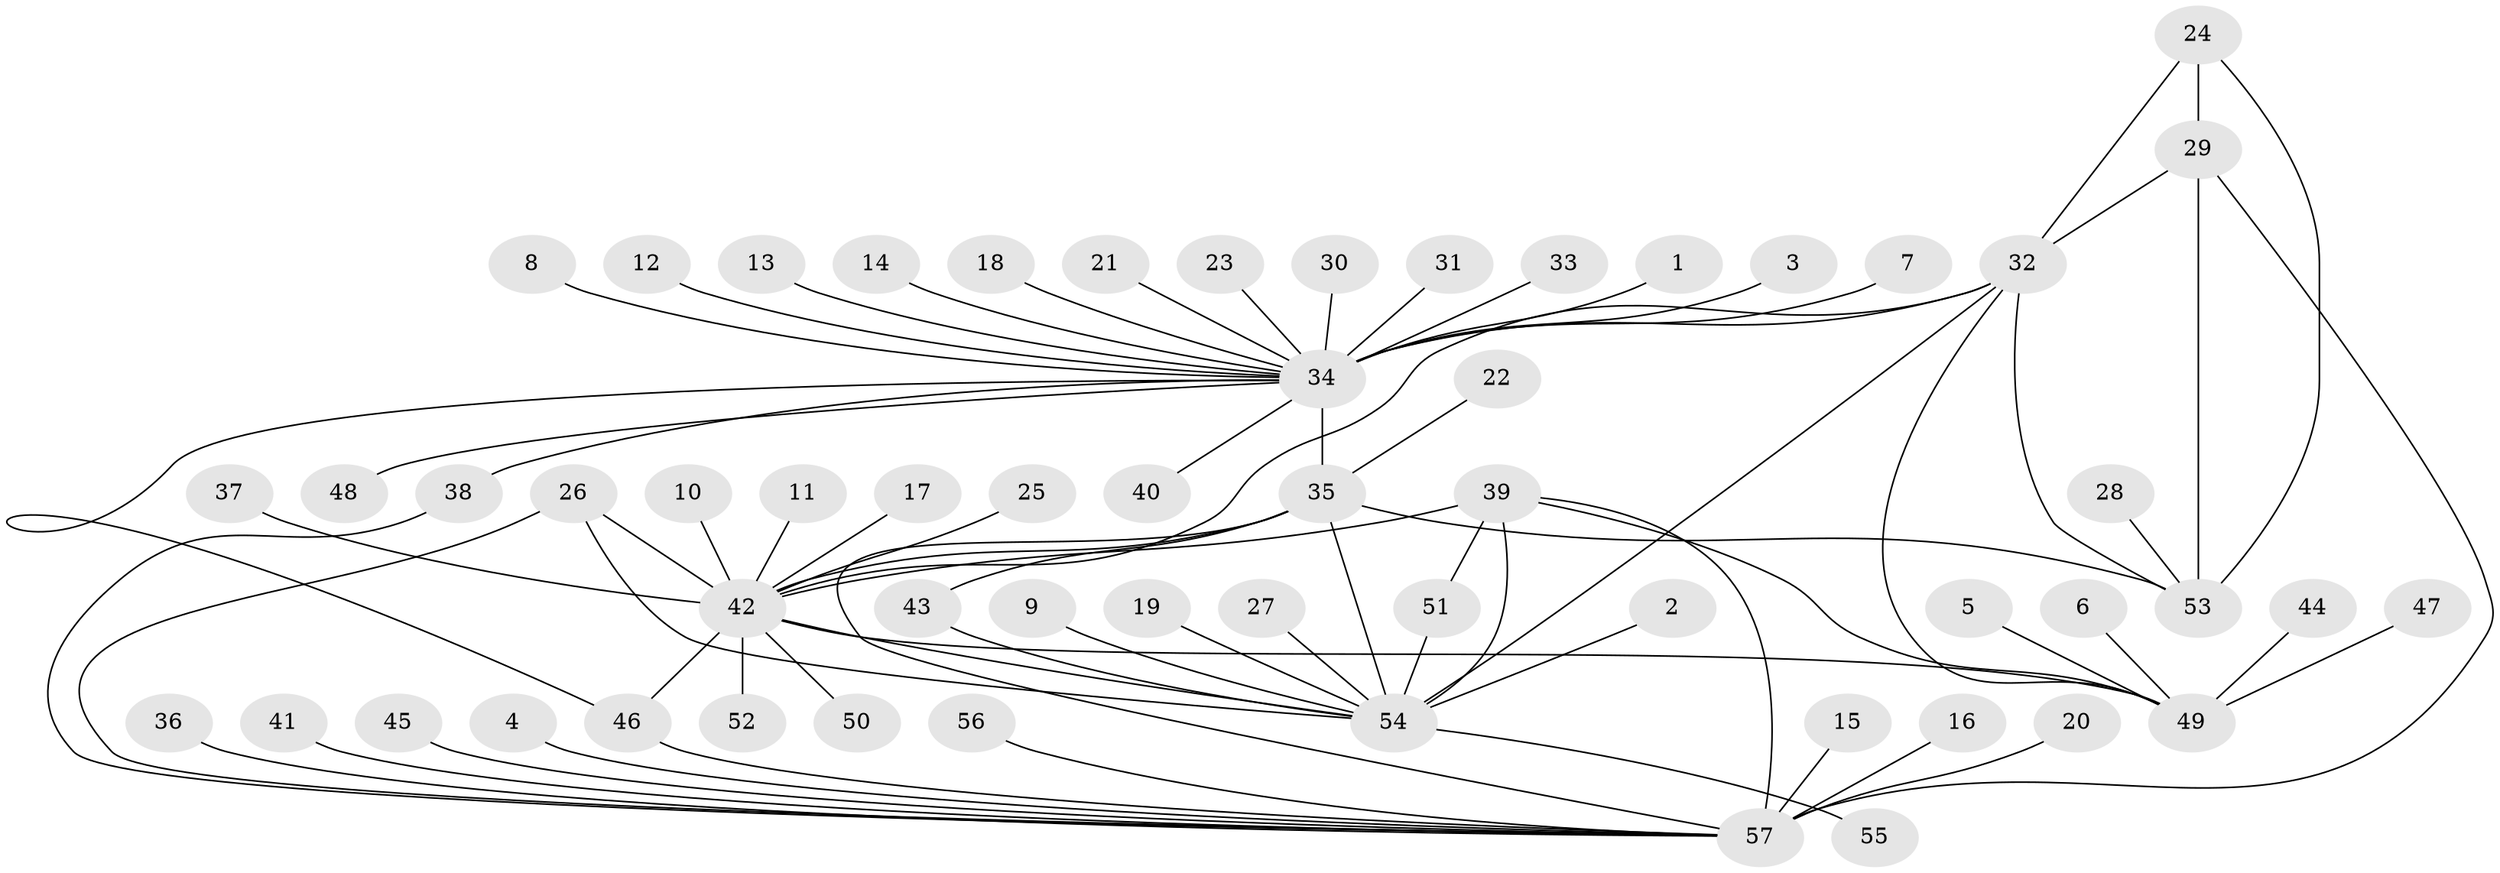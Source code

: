 // original degree distribution, {10: 0.06293706293706294, 7: 0.027972027972027972, 6: 0.013986013986013986, 9: 0.02097902097902098, 8: 0.04895104895104895, 13: 0.013986013986013986, 11: 0.027972027972027972, 15: 0.006993006993006993, 16: 0.006993006993006993, 14: 0.006993006993006993, 12: 0.006993006993006993, 3: 0.02097902097902098, 4: 0.006993006993006993, 1: 0.5874125874125874, 2: 0.13286713286713286, 5: 0.006993006993006993}
// Generated by graph-tools (version 1.1) at 2025/37/03/04/25 23:37:34]
// undirected, 57 vertices, 75 edges
graph export_dot {
  node [color=gray90,style=filled];
  1;
  2;
  3;
  4;
  5;
  6;
  7;
  8;
  9;
  10;
  11;
  12;
  13;
  14;
  15;
  16;
  17;
  18;
  19;
  20;
  21;
  22;
  23;
  24;
  25;
  26;
  27;
  28;
  29;
  30;
  31;
  32;
  33;
  34;
  35;
  36;
  37;
  38;
  39;
  40;
  41;
  42;
  43;
  44;
  45;
  46;
  47;
  48;
  49;
  50;
  51;
  52;
  53;
  54;
  55;
  56;
  57;
  1 -- 34 [weight=1.0];
  2 -- 54 [weight=1.0];
  3 -- 34 [weight=1.0];
  4 -- 57 [weight=1.0];
  5 -- 49 [weight=1.0];
  6 -- 49 [weight=1.0];
  7 -- 34 [weight=1.0];
  8 -- 34 [weight=1.0];
  9 -- 54 [weight=1.0];
  10 -- 42 [weight=1.0];
  11 -- 42 [weight=1.0];
  12 -- 34 [weight=1.0];
  13 -- 34 [weight=1.0];
  14 -- 34 [weight=1.0];
  15 -- 57 [weight=1.0];
  16 -- 57 [weight=1.0];
  17 -- 42 [weight=1.0];
  18 -- 34 [weight=1.0];
  19 -- 54 [weight=1.0];
  20 -- 57 [weight=1.0];
  21 -- 34 [weight=1.0];
  22 -- 35 [weight=1.0];
  23 -- 34 [weight=1.0];
  24 -- 29 [weight=2.0];
  24 -- 32 [weight=2.0];
  24 -- 53 [weight=2.0];
  25 -- 42 [weight=1.0];
  26 -- 42 [weight=1.0];
  26 -- 54 [weight=1.0];
  26 -- 57 [weight=1.0];
  27 -- 54 [weight=1.0];
  28 -- 53 [weight=1.0];
  29 -- 32 [weight=4.0];
  29 -- 53 [weight=4.0];
  29 -- 57 [weight=1.0];
  30 -- 34 [weight=1.0];
  31 -- 34 [weight=1.0];
  32 -- 34 [weight=1.0];
  32 -- 42 [weight=1.0];
  32 -- 49 [weight=1.0];
  32 -- 53 [weight=5.0];
  32 -- 54 [weight=4.0];
  33 -- 34 [weight=1.0];
  34 -- 35 [weight=12.0];
  34 -- 38 [weight=1.0];
  34 -- 40 [weight=1.0];
  34 -- 46 [weight=1.0];
  34 -- 48 [weight=1.0];
  35 -- 42 [weight=1.0];
  35 -- 43 [weight=1.0];
  35 -- 53 [weight=1.0];
  35 -- 54 [weight=1.0];
  35 -- 57 [weight=2.0];
  36 -- 57 [weight=1.0];
  37 -- 42 [weight=1.0];
  38 -- 57 [weight=1.0];
  39 -- 42 [weight=2.0];
  39 -- 49 [weight=1.0];
  39 -- 51 [weight=1.0];
  39 -- 54 [weight=1.0];
  39 -- 57 [weight=10.0];
  41 -- 57 [weight=1.0];
  42 -- 46 [weight=1.0];
  42 -- 49 [weight=6.0];
  42 -- 50 [weight=1.0];
  42 -- 52 [weight=1.0];
  42 -- 54 [weight=2.0];
  43 -- 54 [weight=1.0];
  44 -- 49 [weight=1.0];
  45 -- 57 [weight=1.0];
  46 -- 57 [weight=1.0];
  47 -- 49 [weight=1.0];
  51 -- 54 [weight=1.0];
  54 -- 55 [weight=1.0];
  56 -- 57 [weight=1.0];
}
